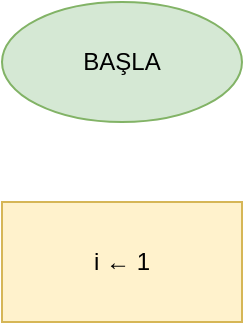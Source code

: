 <mxfile version="22.0.0">
  <diagram name="FOR Döngüsü Örnek" id="flowchart">
    <mxGraphModel dx="1422" dy="794" grid="1" gridSize="10" guides="1" tooltips="1" connect="1" arrows="1" fold="1" page="1" pageScale="1" pageWidth="827" pageHeight="1169" math="0" shadow="0">
      <root>
        <mxCell id="0"/>
        <mxCell id="1" parent="0"/>
        
        <!-- BAŞLA -->
        <mxCell id="start" value="BAŞLA" style="ellipse;whiteSpace=wrap;html=1;fillColor=#d5e8d4;strokeColor=#82b366;" vertex="1" parent="1">
          <mxGeometry x="340" y="40" width="120" height="60" as="geometry"/>
        </mxCell>
        
        <!-- i = 1 -->
        <mxCell id="init" value="i ← 1" style="rounded=0;whiteSpace=wrap;html=1;fillColor=#fff2cc;strokeColor=#d6b656;" vertex="1" parent="1">
          <mxGeometry x="340" y="140" width="120" height="60" as="geometry"/>
        </mxCell>
        
        <!-- i <= 10 kontrol -->
        <mxCell id="condition" value="i <= 10 ?" style="rhombus;whiteSpace=wrap;html=1;fillColor=#e1d5e7;strokeColor=#9673a6;" vertex="1" parent="1">
          <mxGeometry x="340" y="240" width="120" height="80" as="geometry"/>
        </mxCell>
        
        <!-- i yazdır -->
        <mxCell id="print" value="i yazdır" style="shape=parallelogram;perimeter=parallelogramPerimeter;whiteSpace=wrap;html=1;fixedSize=1;fillColor=#dae8fc;strokeColor=#6c8ebf;" vertex="1" parent="1">
          <mxGeometry x="340" y="380" width="120" height="60" as="geometry"/>
        </mxCell>
        
        <!-- i++ -->
        <mxCell id="increment" value="i ← i + 1" style="rounded=0;whiteSpace=wrap;html=1;fillColor=#fff2cc;strokeColor=#d6b656;" vertex="1" parent="1">
          <mxGeometry x="340" y="480" width="120" height="60" as="geometry"/>
        </mxCell>
        
        <!-- BITIR -->
        <mxCell id="end" value="BITIR" style="ellipse;whiteSpace=wrap;html=1;fillColor=#f8cecc;strokeColor=#b85450;" vertex="1" parent="1">
          <mxGeometry x="560" y="250" width="120" height="60" as="geometry"/>
        </mxCell>
        
        <!-- Connections -->
        <mxCell id="edge1" edge="1" parent="1" source="start" target="init">
          <mxGeometry relative="1" as="geometry"/>
        </mxCell>
        <mxCell id="edge2" edge="1" parent="1" source="init" target="condition">
          <mxGeometry relative="1" as="geometry"/>
        </mxCell>
        <mxCell id="edge3" edge="1" parent="1" source="condition" target="print">
          <mxGeometry relative="1" as="geometry"/>
          <mxCell id="labelYes" value="EVET" style="edgeLabel;html=1;align=center;verticalAlign=middle;" vertex="1" connectable="0" parent="edge3">
            <mxGeometry relative="1" as="geometry"/>
          </mxCell>
        </mxCell>
        <mxCell id="edge4" edge="1" parent="1" source="condition" target="end">
          <mxGeometry relative="1" as="geometry"/>
          <mxCell id="labelNo" value="HAYIR" style="edgeLabel;html=1;align=center;verticalAlign=middle;" vertex="1" connectable="0" parent="edge4">
            <mxGeometry relative="1" as="geometry"/>
          </mxCell>
        </mxCell>
        <mxCell id="edge5" edge="1" parent="1" source="print" target="increment">
          <mxGeometry relative="1" as="geometry"/>
        </mxCell>
        <mxCell id="edge6" edge="1" parent="1" source="increment" target="condition">
          <mxGeometry relative="1" as="geometry">
            <Array as="points">
              <mxPoint x="280" y="510"/>
              <mxPoint x="280" y="280"/>
            </Array>
          </mxGeometry>
        </mxCell>
        
      </root>
    </mxGraphModel>
  </diagram>
</mxfile>